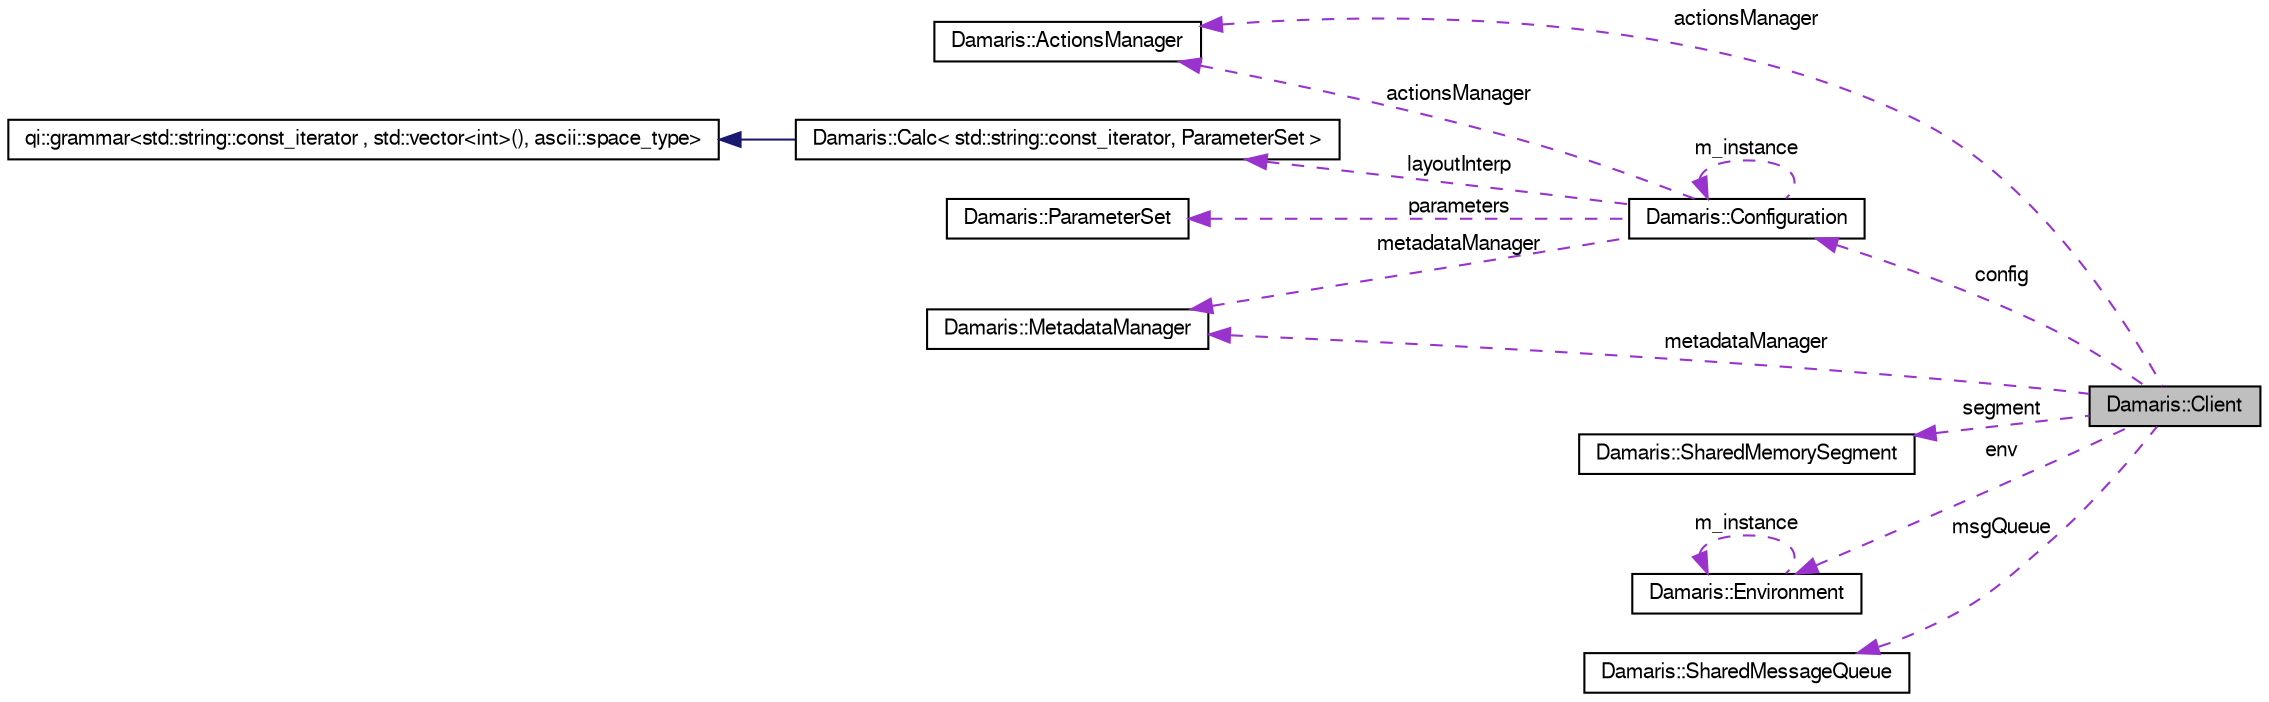 digraph G
{
  edge [fontname="FreeSans",fontsize="10",labelfontname="FreeSans",labelfontsize="10"];
  node [fontname="FreeSans",fontsize="10",shape=record];
  rankdir=LR;
  Node1 [label="Damaris::Client",height=0.2,width=0.4,color="black", fillcolor="grey75", style="filled" fontcolor="black"];
  Node2 -> Node1 [dir=back,color="darkorchid3",fontsize="10",style="dashed",label="actionsManager",fontname="FreeSans"];
  Node2 [label="Damaris::ActionsManager",height=0.2,width=0.4,color="black", fillcolor="white", style="filled",URL="$class_damaris_1_1_actions_manager.html"];
  Node3 -> Node1 [dir=back,color="darkorchid3",fontsize="10",style="dashed",label="config",fontname="FreeSans"];
  Node3 [label="Damaris::Configuration",height=0.2,width=0.4,color="black", fillcolor="white", style="filled",URL="$class_damaris_1_1_configuration.html"];
  Node2 -> Node3 [dir=back,color="darkorchid3",fontsize="10",style="dashed",label="actionsManager",fontname="FreeSans"];
  Node3 -> Node3 [dir=back,color="darkorchid3",fontsize="10",style="dashed",label="m_instance",fontname="FreeSans"];
  Node4 -> Node3 [dir=back,color="darkorchid3",fontsize="10",style="dashed",label="metadataManager",fontname="FreeSans"];
  Node4 [label="Damaris::MetadataManager",height=0.2,width=0.4,color="black", fillcolor="white", style="filled",URL="$class_damaris_1_1_metadata_manager.html"];
  Node5 -> Node3 [dir=back,color="darkorchid3",fontsize="10",style="dashed",label="layoutInterp",fontname="FreeSans"];
  Node5 [label="Damaris::Calc\< std::string::const_iterator, ParameterSet \>",height=0.2,width=0.4,color="black", fillcolor="white", style="filled",URL="$struct_damaris_1_1_calc.html"];
  Node6 -> Node5 [dir=back,color="midnightblue",fontsize="10",style="solid",fontname="FreeSans"];
  Node6 [label="qi::grammar\<std::string::const_iterator , std::vector\<int\>(), ascii::space_type\>",height=0.2,width=0.4,color="black", fillcolor="white", style="filled",URL="$classboost_1_1spirit_1_1qi_1_1grammar.html"];
  Node7 -> Node3 [dir=back,color="darkorchid3",fontsize="10",style="dashed",label="parameters",fontname="FreeSans"];
  Node7 [label="Damaris::ParameterSet",height=0.2,width=0.4,color="black", fillcolor="white", style="filled",URL="$class_damaris_1_1_parameter_set.html"];
  Node8 -> Node1 [dir=back,color="darkorchid3",fontsize="10",style="dashed",label="segment",fontname="FreeSans"];
  Node8 [label="Damaris::SharedMemorySegment",height=0.2,width=0.4,color="black", fillcolor="white", style="filled",URL="$class_damaris_1_1_shared_memory_segment.html"];
  Node9 -> Node1 [dir=back,color="darkorchid3",fontsize="10",style="dashed",label="env",fontname="FreeSans"];
  Node9 [label="Damaris::Environment",height=0.2,width=0.4,color="black", fillcolor="white", style="filled",URL="$class_damaris_1_1_environment.html"];
  Node9 -> Node9 [dir=back,color="darkorchid3",fontsize="10",style="dashed",label="m_instance",fontname="FreeSans"];
  Node10 -> Node1 [dir=back,color="darkorchid3",fontsize="10",style="dashed",label="msgQueue",fontname="FreeSans"];
  Node10 [label="Damaris::SharedMessageQueue",height=0.2,width=0.4,color="black", fillcolor="white", style="filled",URL="$class_damaris_1_1_shared_message_queue.html"];
  Node4 -> Node1 [dir=back,color="darkorchid3",fontsize="10",style="dashed",label="metadataManager",fontname="FreeSans"];
}
